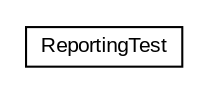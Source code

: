 #!/usr/local/bin/dot
#
# Class diagram 
# Generated by UMLGraph version R5_6-24-gf6e263 (http://www.umlgraph.org/)
#

digraph G {
	edge [fontname="arial",fontsize=10,labelfontname="arial",labelfontsize=10];
	node [fontname="arial",fontsize=10,shape=plaintext];
	nodesep=0.25;
	ranksep=0.5;
	// org.miloss.fgsms.services.rs.impl.ReportingTest
	c0 [label=<<table title="org.miloss.fgsms.services.rs.impl.ReportingTest" border="0" cellborder="1" cellspacing="0" cellpadding="2" port="p" href="./ReportingTest.html">
		<tr><td><table border="0" cellspacing="0" cellpadding="1">
<tr><td align="center" balign="center"> ReportingTest </td></tr>
		</table></td></tr>
		</table>>, URL="./ReportingTest.html", fontname="arial", fontcolor="black", fontsize=10.0];
}

